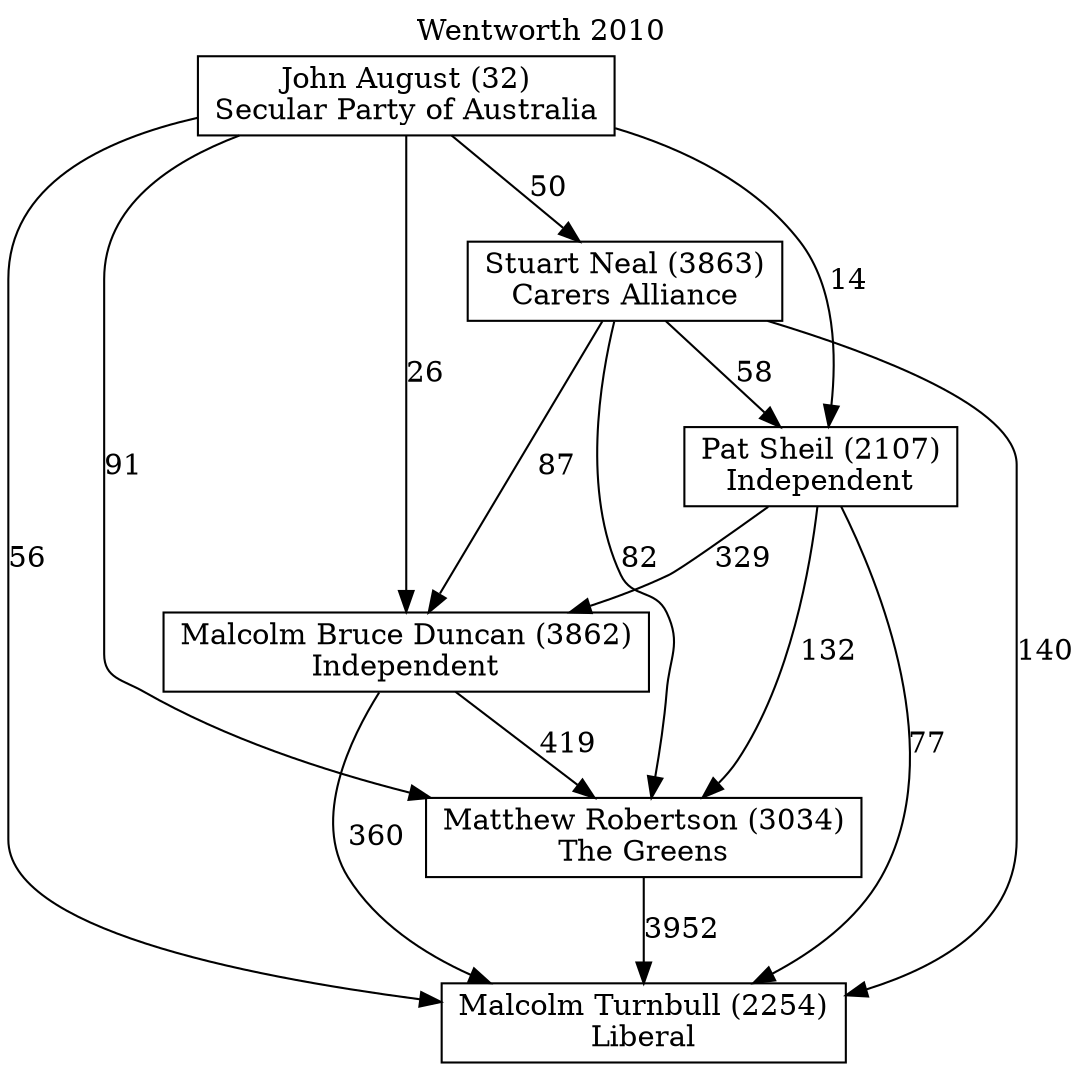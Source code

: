 // House preference flow
digraph "Malcolm Turnbull (2254)_Wentworth_2010" {
	graph [label="Wentworth 2010" labelloc=t mclimit=2]
	node [shape=box]
	"Malcolm Turnbull (2254)" [label="Malcolm Turnbull (2254)
Liberal"]
	"Matthew Robertson (3034)" [label="Matthew Robertson (3034)
The Greens"]
	"Malcolm Bruce Duncan (3862)" [label="Malcolm Bruce Duncan (3862)
Independent"]
	"Pat Sheil (2107)" [label="Pat Sheil (2107)
Independent"]
	"Stuart Neal (3863)" [label="Stuart Neal (3863)
Carers Alliance"]
	"John August (32)" [label="John August (32)
Secular Party of Australia"]
	"Matthew Robertson (3034)" -> "Malcolm Turnbull (2254)" [label=3952]
	"Malcolm Bruce Duncan (3862)" -> "Matthew Robertson (3034)" [label=419]
	"Pat Sheil (2107)" -> "Malcolm Bruce Duncan (3862)" [label=329]
	"Stuart Neal (3863)" -> "Pat Sheil (2107)" [label=58]
	"John August (32)" -> "Stuart Neal (3863)" [label=50]
	"Malcolm Bruce Duncan (3862)" -> "Malcolm Turnbull (2254)" [label=360]
	"Pat Sheil (2107)" -> "Malcolm Turnbull (2254)" [label=77]
	"Stuart Neal (3863)" -> "Malcolm Turnbull (2254)" [label=140]
	"John August (32)" -> "Malcolm Turnbull (2254)" [label=56]
	"John August (32)" -> "Pat Sheil (2107)" [label=14]
	"Stuart Neal (3863)" -> "Malcolm Bruce Duncan (3862)" [label=87]
	"John August (32)" -> "Malcolm Bruce Duncan (3862)" [label=26]
	"Pat Sheil (2107)" -> "Matthew Robertson (3034)" [label=132]
	"Stuart Neal (3863)" -> "Matthew Robertson (3034)" [label=82]
	"John August (32)" -> "Matthew Robertson (3034)" [label=91]
}
